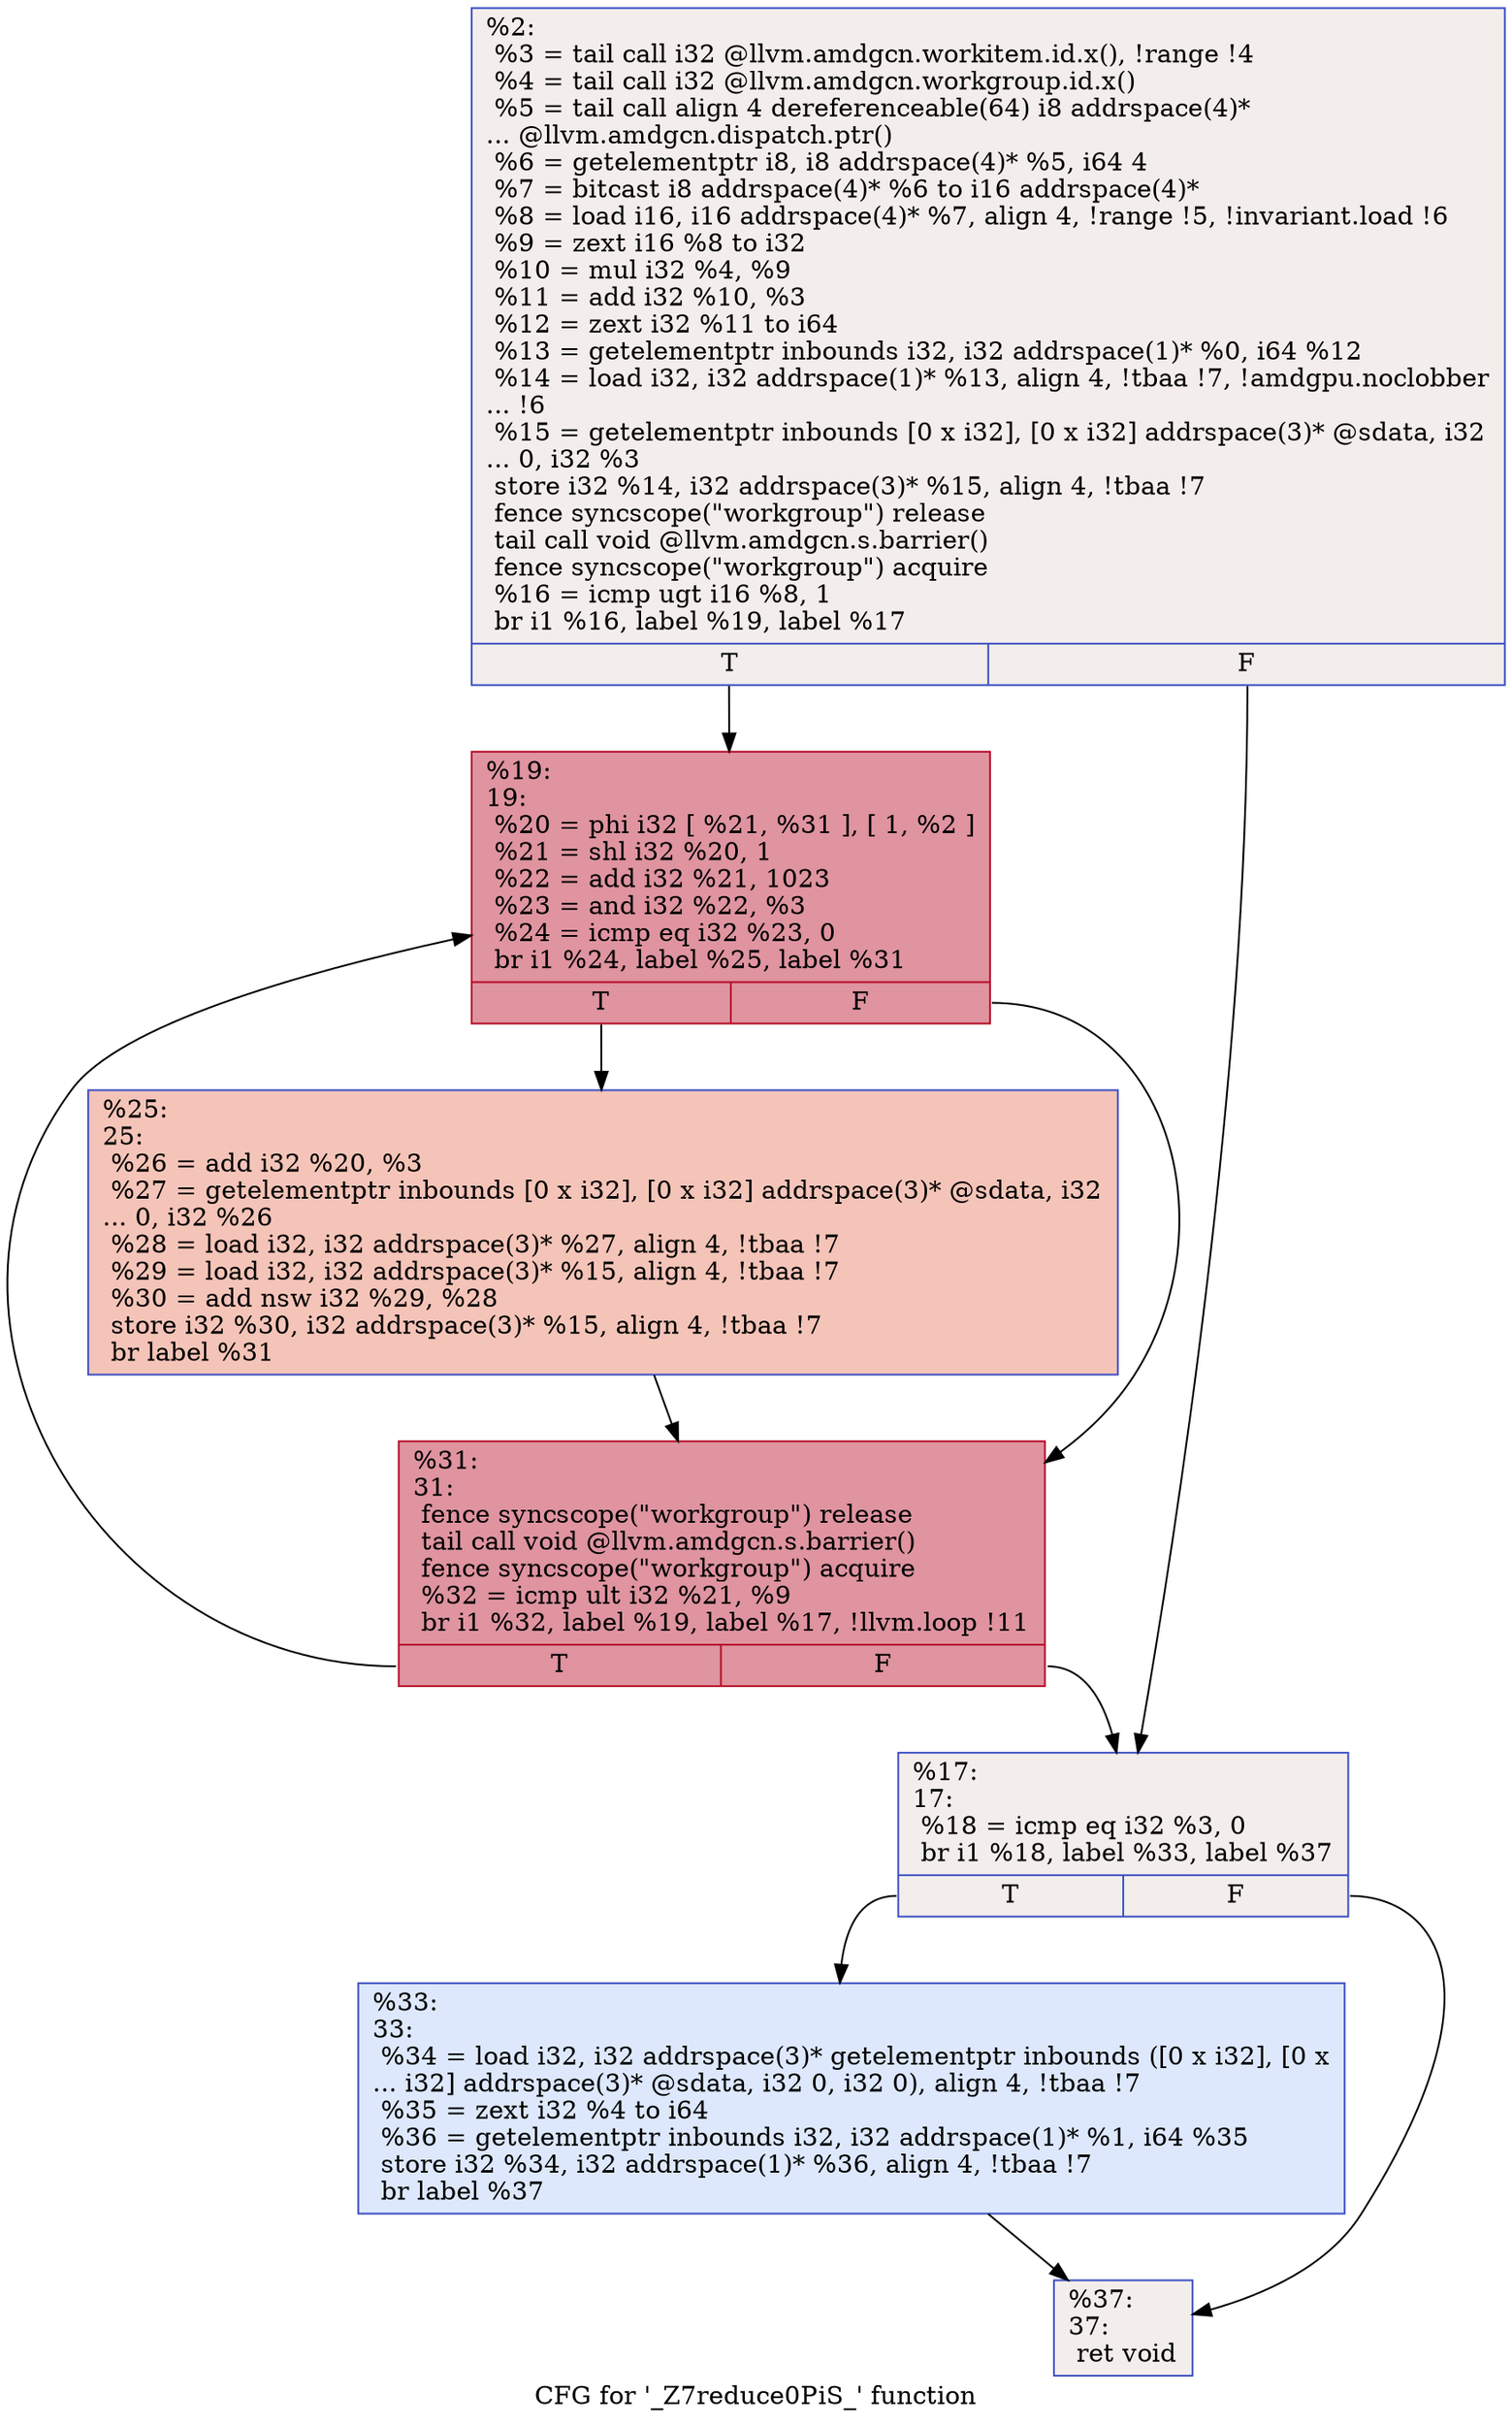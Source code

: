 digraph "CFG for '_Z7reduce0PiS_' function" {
	label="CFG for '_Z7reduce0PiS_' function";

	Node0x4bf4c90 [shape=record,color="#3d50c3ff", style=filled, fillcolor="#e3d9d370",label="{%2:\l  %3 = tail call i32 @llvm.amdgcn.workitem.id.x(), !range !4\l  %4 = tail call i32 @llvm.amdgcn.workgroup.id.x()\l  %5 = tail call align 4 dereferenceable(64) i8 addrspace(4)*\l... @llvm.amdgcn.dispatch.ptr()\l  %6 = getelementptr i8, i8 addrspace(4)* %5, i64 4\l  %7 = bitcast i8 addrspace(4)* %6 to i16 addrspace(4)*\l  %8 = load i16, i16 addrspace(4)* %7, align 4, !range !5, !invariant.load !6\l  %9 = zext i16 %8 to i32\l  %10 = mul i32 %4, %9\l  %11 = add i32 %10, %3\l  %12 = zext i32 %11 to i64\l  %13 = getelementptr inbounds i32, i32 addrspace(1)* %0, i64 %12\l  %14 = load i32, i32 addrspace(1)* %13, align 4, !tbaa !7, !amdgpu.noclobber\l... !6\l  %15 = getelementptr inbounds [0 x i32], [0 x i32] addrspace(3)* @sdata, i32\l... 0, i32 %3\l  store i32 %14, i32 addrspace(3)* %15, align 4, !tbaa !7\l  fence syncscope(\"workgroup\") release\l  tail call void @llvm.amdgcn.s.barrier()\l  fence syncscope(\"workgroup\") acquire\l  %16 = icmp ugt i16 %8, 1\l  br i1 %16, label %19, label %17\l|{<s0>T|<s1>F}}"];
	Node0x4bf4c90:s0 -> Node0x4bf6970;
	Node0x4bf4c90:s1 -> Node0x4bf80a0;
	Node0x4bf80a0 [shape=record,color="#3d50c3ff", style=filled, fillcolor="#e3d9d370",label="{%17:\l17:                                               \l  %18 = icmp eq i32 %3, 0\l  br i1 %18, label %33, label %37\l|{<s0>T|<s1>F}}"];
	Node0x4bf80a0:s0 -> Node0x4bf8270;
	Node0x4bf80a0:s1 -> Node0x4bf82c0;
	Node0x4bf6970 [shape=record,color="#b70d28ff", style=filled, fillcolor="#b70d2870",label="{%19:\l19:                                               \l  %20 = phi i32 [ %21, %31 ], [ 1, %2 ]\l  %21 = shl i32 %20, 1\l  %22 = add i32 %21, 1023\l  %23 = and i32 %22, %3\l  %24 = icmp eq i32 %23, 0\l  br i1 %24, label %25, label %31\l|{<s0>T|<s1>F}}"];
	Node0x4bf6970:s0 -> Node0x4bf87e0;
	Node0x4bf6970:s1 -> Node0x4bf8430;
	Node0x4bf87e0 [shape=record,color="#3d50c3ff", style=filled, fillcolor="#e97a5f70",label="{%25:\l25:                                               \l  %26 = add i32 %20, %3\l  %27 = getelementptr inbounds [0 x i32], [0 x i32] addrspace(3)* @sdata, i32\l... 0, i32 %26\l  %28 = load i32, i32 addrspace(3)* %27, align 4, !tbaa !7\l  %29 = load i32, i32 addrspace(3)* %15, align 4, !tbaa !7\l  %30 = add nsw i32 %29, %28\l  store i32 %30, i32 addrspace(3)* %15, align 4, !tbaa !7\l  br label %31\l}"];
	Node0x4bf87e0 -> Node0x4bf8430;
	Node0x4bf8430 [shape=record,color="#b70d28ff", style=filled, fillcolor="#b70d2870",label="{%31:\l31:                                               \l  fence syncscope(\"workgroup\") release\l  tail call void @llvm.amdgcn.s.barrier()\l  fence syncscope(\"workgroup\") acquire\l  %32 = icmp ult i32 %21, %9\l  br i1 %32, label %19, label %17, !llvm.loop !11\l|{<s0>T|<s1>F}}"];
	Node0x4bf8430:s0 -> Node0x4bf6970;
	Node0x4bf8430:s1 -> Node0x4bf80a0;
	Node0x4bf8270 [shape=record,color="#3d50c3ff", style=filled, fillcolor="#b2ccfb70",label="{%33:\l33:                                               \l  %34 = load i32, i32 addrspace(3)* getelementptr inbounds ([0 x i32], [0 x\l... i32] addrspace(3)* @sdata, i32 0, i32 0), align 4, !tbaa !7\l  %35 = zext i32 %4 to i64\l  %36 = getelementptr inbounds i32, i32 addrspace(1)* %1, i64 %35\l  store i32 %34, i32 addrspace(1)* %36, align 4, !tbaa !7\l  br label %37\l}"];
	Node0x4bf8270 -> Node0x4bf82c0;
	Node0x4bf82c0 [shape=record,color="#3d50c3ff", style=filled, fillcolor="#e3d9d370",label="{%37:\l37:                                               \l  ret void\l}"];
}
